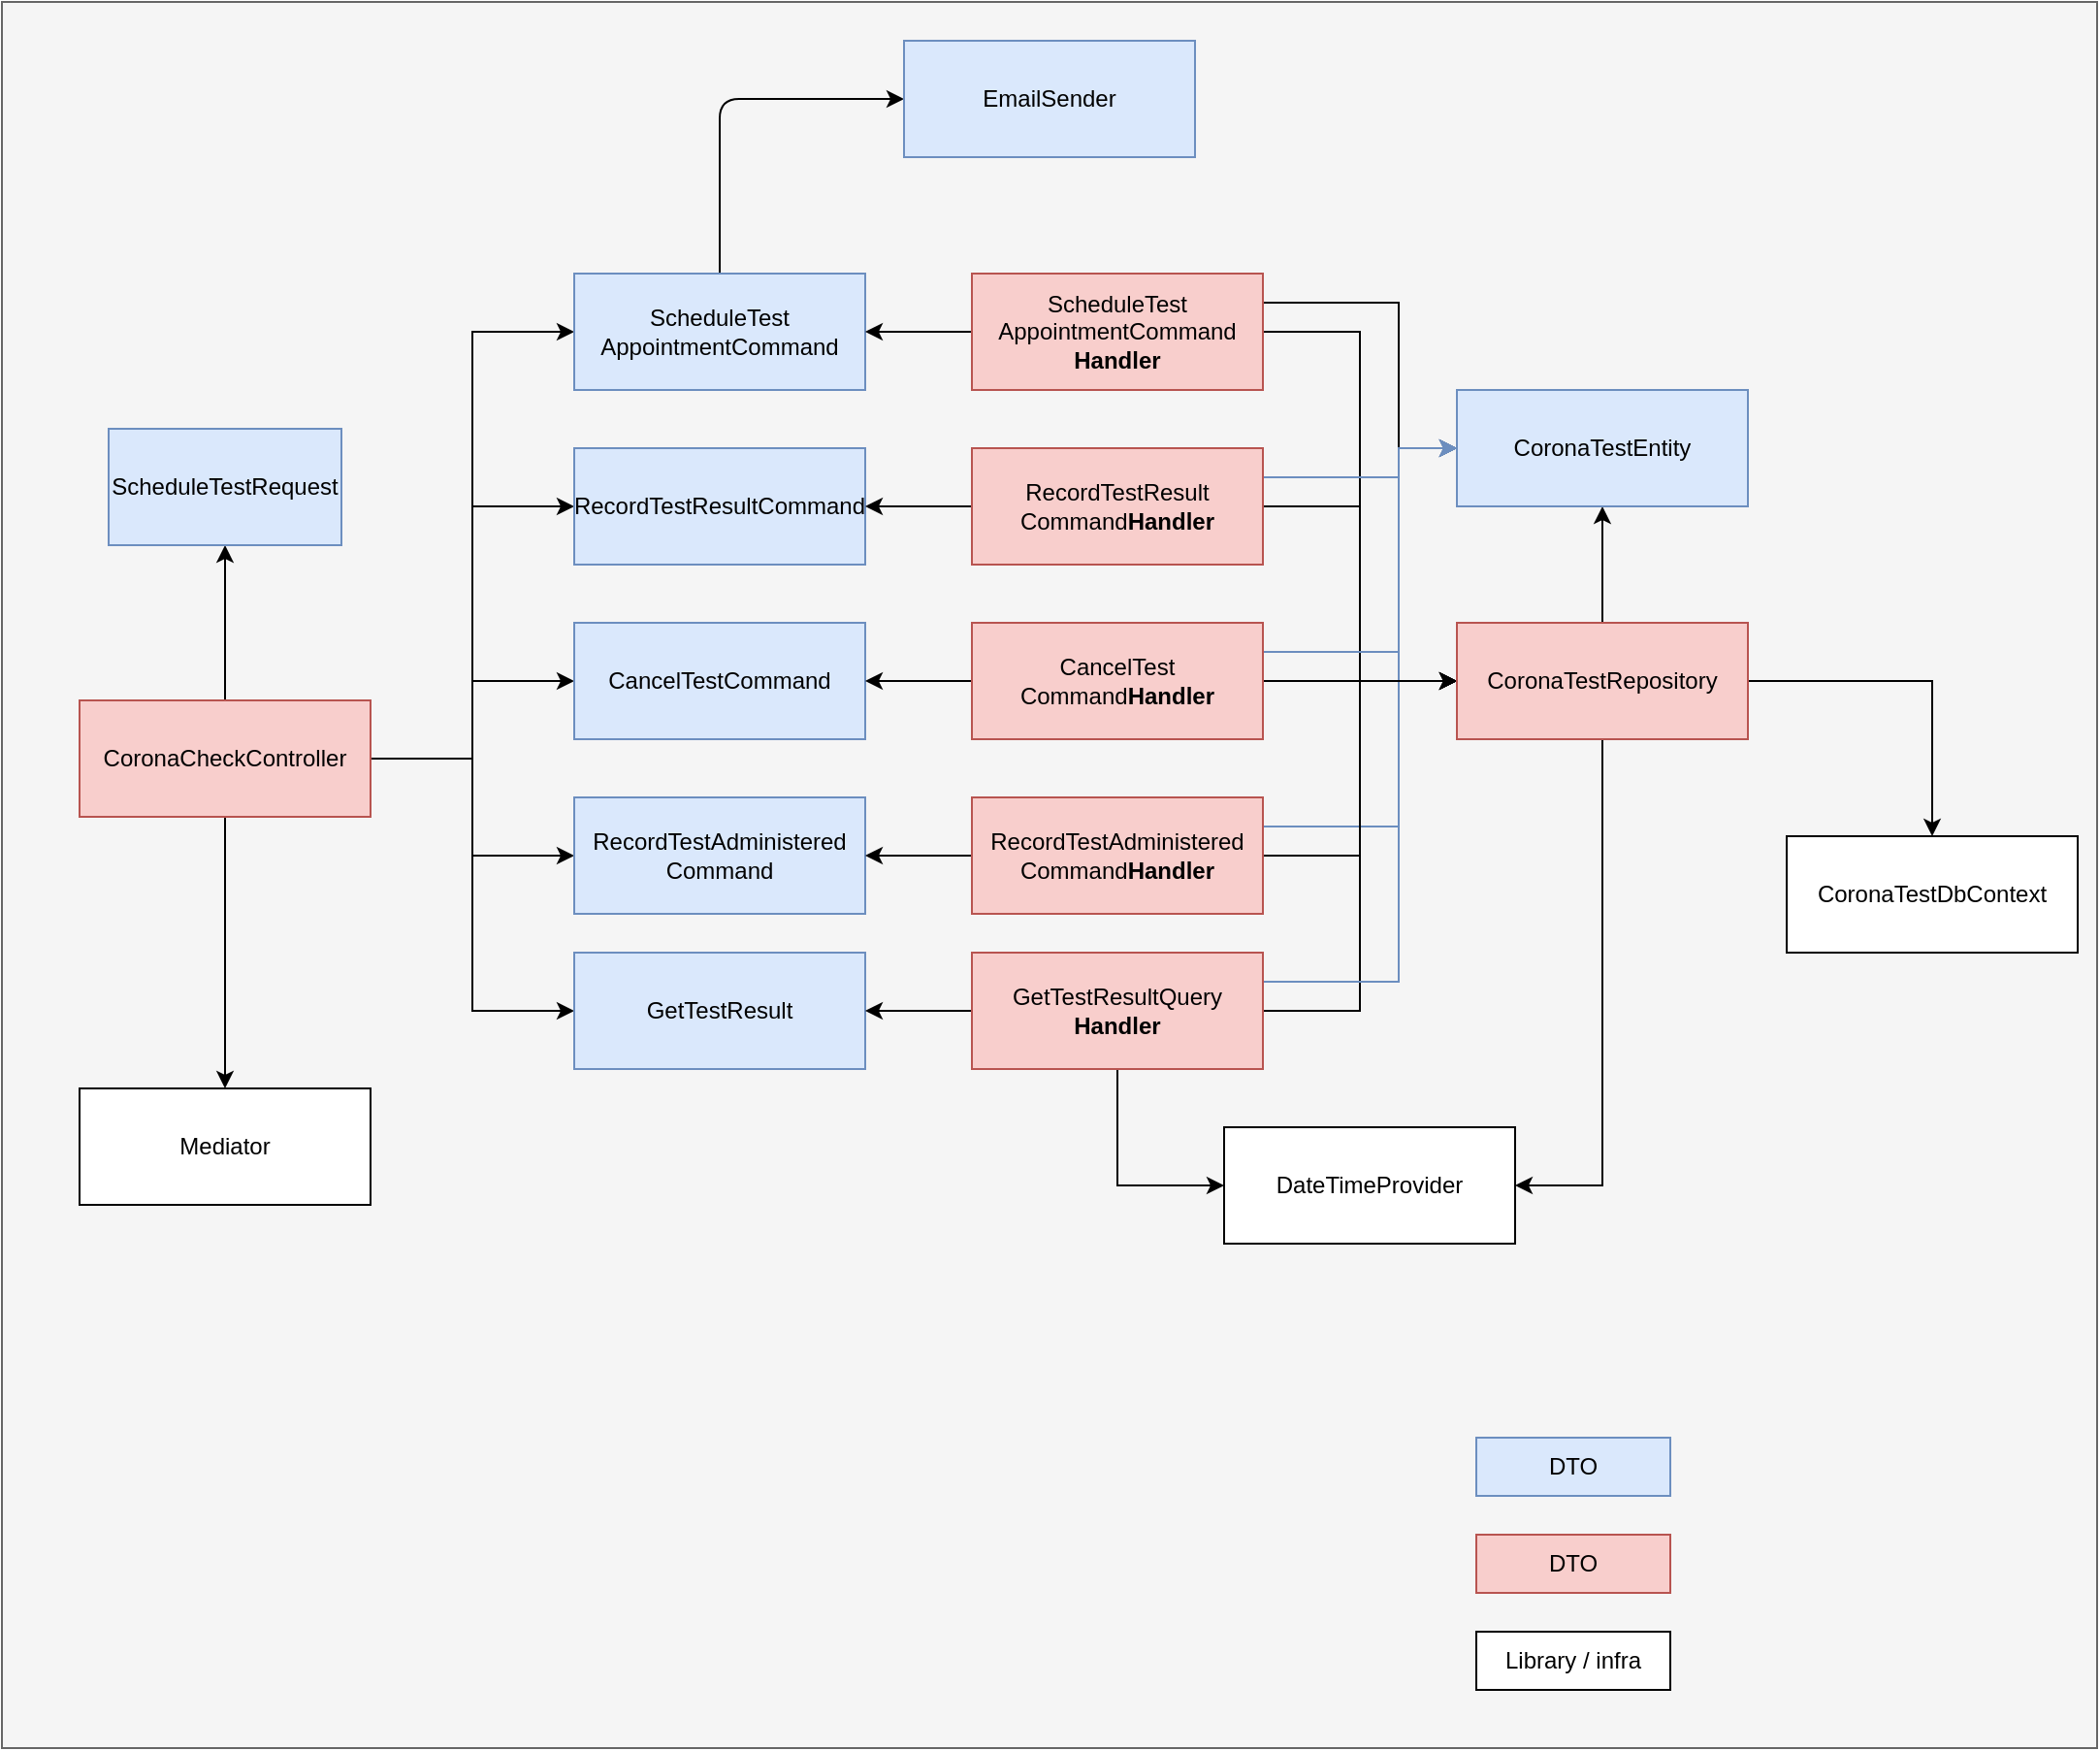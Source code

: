 <mxfile>
    <diagram id="86RDVfU4ysRdni3ZT20Q" name="Page-1">
        <mxGraphModel dx="2813" dy="2357" grid="1" gridSize="10" guides="1" tooltips="1" connect="1" arrows="1" fold="1" page="1" pageScale="1" pageWidth="850" pageHeight="1100" math="0" shadow="0">
            <root>
                <mxCell id="0"/>
                <mxCell id="1" parent="0"/>
                <mxCell id="rkC8hT0lrk7K58_BCCRL-49" value="" style="rounded=0;whiteSpace=wrap;html=1;fillColor=#f5f5f5;strokeColor=#666666;fontColor=#333333;" parent="1" vertex="1">
                    <mxGeometry x="130" y="-110" width="1080" height="900" as="geometry"/>
                </mxCell>
                <mxCell id="rkC8hT0lrk7K58_BCCRL-18" style="edgeStyle=orthogonalEdgeStyle;rounded=0;orthogonalLoop=1;jettySize=auto;html=1;exitX=0.5;exitY=1;exitDx=0;exitDy=0;" parent="1" source="rkC8hT0lrk7K58_BCCRL-1" target="rkC8hT0lrk7K58_BCCRL-2" edge="1">
                    <mxGeometry relative="1" as="geometry"/>
                </mxCell>
                <mxCell id="rkC8hT0lrk7K58_BCCRL-19" style="edgeStyle=orthogonalEdgeStyle;rounded=0;orthogonalLoop=1;jettySize=auto;html=1;exitX=1;exitY=0.5;exitDx=0;exitDy=0;entryX=0;entryY=0.5;entryDx=0;entryDy=0;" parent="1" source="rkC8hT0lrk7K58_BCCRL-1" target="rkC8hT0lrk7K58_BCCRL-4" edge="1">
                    <mxGeometry relative="1" as="geometry"/>
                </mxCell>
                <mxCell id="rkC8hT0lrk7K58_BCCRL-20" style="edgeStyle=orthogonalEdgeStyle;rounded=0;orthogonalLoop=1;jettySize=auto;html=1;exitX=1;exitY=0.5;exitDx=0;exitDy=0;entryX=0;entryY=0.5;entryDx=0;entryDy=0;" parent="1" source="rkC8hT0lrk7K58_BCCRL-1" target="rkC8hT0lrk7K58_BCCRL-3" edge="1">
                    <mxGeometry relative="1" as="geometry"/>
                </mxCell>
                <mxCell id="rkC8hT0lrk7K58_BCCRL-21" style="edgeStyle=orthogonalEdgeStyle;rounded=0;orthogonalLoop=1;jettySize=auto;html=1;entryX=0;entryY=0.5;entryDx=0;entryDy=0;" parent="1" source="rkC8hT0lrk7K58_BCCRL-1" target="rkC8hT0lrk7K58_BCCRL-7" edge="1">
                    <mxGeometry relative="1" as="geometry"/>
                </mxCell>
                <mxCell id="rkC8hT0lrk7K58_BCCRL-22" style="edgeStyle=orthogonalEdgeStyle;rounded=0;orthogonalLoop=1;jettySize=auto;html=1;entryX=0;entryY=0.5;entryDx=0;entryDy=0;" parent="1" source="rkC8hT0lrk7K58_BCCRL-1" target="rkC8hT0lrk7K58_BCCRL-5" edge="1">
                    <mxGeometry relative="1" as="geometry"/>
                </mxCell>
                <mxCell id="rkC8hT0lrk7K58_BCCRL-23" style="edgeStyle=orthogonalEdgeStyle;rounded=0;orthogonalLoop=1;jettySize=auto;html=1;entryX=0;entryY=0.5;entryDx=0;entryDy=0;" parent="1" source="rkC8hT0lrk7K58_BCCRL-1" target="rkC8hT0lrk7K58_BCCRL-6" edge="1">
                    <mxGeometry relative="1" as="geometry"/>
                </mxCell>
                <mxCell id="rkC8hT0lrk7K58_BCCRL-42" style="edgeStyle=orthogonalEdgeStyle;rounded=0;orthogonalLoop=1;jettySize=auto;html=1;exitX=0.5;exitY=0;exitDx=0;exitDy=0;entryX=0.5;entryY=1;entryDx=0;entryDy=0;" parent="1" source="rkC8hT0lrk7K58_BCCRL-1" target="rkC8hT0lrk7K58_BCCRL-41" edge="1">
                    <mxGeometry relative="1" as="geometry"/>
                </mxCell>
                <mxCell id="rkC8hT0lrk7K58_BCCRL-1" value="CoronaCheckController" style="rounded=0;whiteSpace=wrap;html=1;fillColor=#f8cecc;strokeColor=#b85450;" parent="1" vertex="1">
                    <mxGeometry x="170" y="250" width="150" height="60" as="geometry"/>
                </mxCell>
                <mxCell id="rkC8hT0lrk7K58_BCCRL-2" value="Mediator" style="rounded=0;whiteSpace=wrap;html=1;" parent="1" vertex="1">
                    <mxGeometry x="170" y="450" width="150" height="60" as="geometry"/>
                </mxCell>
                <mxCell id="rkC8hT0lrk7K58_BCCRL-3" value="RecordTestResultCommand" style="rounded=0;whiteSpace=wrap;html=1;fillColor=#dae8fc;strokeColor=#6c8ebf;" parent="1" vertex="1">
                    <mxGeometry x="425" y="120" width="150" height="60" as="geometry"/>
                </mxCell>
                <mxCell id="3" style="edgeStyle=none;html=1;entryX=0;entryY=0.5;entryDx=0;entryDy=0;" edge="1" parent="1" source="rkC8hT0lrk7K58_BCCRL-4" target="2">
                    <mxGeometry relative="1" as="geometry">
                        <Array as="points">
                            <mxPoint x="500" y="-60"/>
                        </Array>
                    </mxGeometry>
                </mxCell>
                <mxCell id="rkC8hT0lrk7K58_BCCRL-4" value="ScheduleTest&lt;span style=&quot;color: rgba(0 , 0 , 0 , 0) ; font-family: monospace ; font-size: 0px&quot;&gt;%3CmxGraphModel%3E%3Croot%3E%3CmxCell%20id%3D%220%22%2F%3E%3CmxCell%20id%3D%221%22%20parent%3D%220%22%2F%3E%3CmxCell%20id%3D%222%22%20value%3D%22RecordTestResultCommand%22%20style%3D%22rounded%3D0%3BwhiteSpace%3Dwrap%3Bhtml%3D1%3B%22%20vertex%3D%221%22%20parent%3D%221%22%3E%3CmxGeometry%20x%3D%22410%22%20y%3D%22180%22%20width%3D%22150%22%20height%3D%2260%22%20as%3D%22geometry%22%2F%3E%3C%2FmxCell%3E%3C%2Froot%3E%3C%2FmxGraphModel%3E&lt;/span&gt;&lt;br&gt;AppointmentCommand" style="rounded=0;whiteSpace=wrap;html=1;fillColor=#dae8fc;strokeColor=#6c8ebf;" parent="1" vertex="1">
                    <mxGeometry x="425" y="30" width="150" height="60" as="geometry"/>
                </mxCell>
                <mxCell id="rkC8hT0lrk7K58_BCCRL-5" value="RecordTestAdministered&lt;br&gt;Command" style="rounded=0;whiteSpace=wrap;html=1;fillColor=#dae8fc;strokeColor=#6c8ebf;" parent="1" vertex="1">
                    <mxGeometry x="425" y="300" width="150" height="60" as="geometry"/>
                </mxCell>
                <mxCell id="rkC8hT0lrk7K58_BCCRL-6" value="GetTestResult" style="rounded=0;whiteSpace=wrap;html=1;fillColor=#dae8fc;strokeColor=#6c8ebf;" parent="1" vertex="1">
                    <mxGeometry x="425" y="380" width="150" height="60" as="geometry"/>
                </mxCell>
                <mxCell id="rkC8hT0lrk7K58_BCCRL-7" value="CancelTestCommand" style="rounded=0;whiteSpace=wrap;html=1;fillColor=#dae8fc;strokeColor=#6c8ebf;" parent="1" vertex="1">
                    <mxGeometry x="425" y="210" width="150" height="60" as="geometry"/>
                </mxCell>
                <mxCell id="rkC8hT0lrk7K58_BCCRL-14" style="edgeStyle=orthogonalEdgeStyle;rounded=0;orthogonalLoop=1;jettySize=auto;html=1;exitX=0;exitY=0.5;exitDx=0;exitDy=0;" parent="1" source="rkC8hT0lrk7K58_BCCRL-8" target="rkC8hT0lrk7K58_BCCRL-4" edge="1">
                    <mxGeometry relative="1" as="geometry"/>
                </mxCell>
                <mxCell id="rkC8hT0lrk7K58_BCCRL-25" style="edgeStyle=orthogonalEdgeStyle;rounded=0;orthogonalLoop=1;jettySize=auto;html=1;exitX=1;exitY=0.5;exitDx=0;exitDy=0;entryX=0;entryY=0.5;entryDx=0;entryDy=0;" parent="1" source="rkC8hT0lrk7K58_BCCRL-8" target="rkC8hT0lrk7K58_BCCRL-24" edge="1">
                    <mxGeometry relative="1" as="geometry"/>
                </mxCell>
                <mxCell id="rkC8hT0lrk7K58_BCCRL-34" style="edgeStyle=orthogonalEdgeStyle;rounded=0;orthogonalLoop=1;jettySize=auto;html=1;exitX=1;exitY=0.25;exitDx=0;exitDy=0;entryX=0;entryY=0.5;entryDx=0;entryDy=0;" parent="1" source="rkC8hT0lrk7K58_BCCRL-8" target="rkC8hT0lrk7K58_BCCRL-32" edge="1">
                    <mxGeometry relative="1" as="geometry">
                        <Array as="points">
                            <mxPoint x="850" y="45"/>
                            <mxPoint x="850" y="120"/>
                        </Array>
                    </mxGeometry>
                </mxCell>
                <mxCell id="rkC8hT0lrk7K58_BCCRL-8" value="ScheduleTest&lt;span style=&quot;color: rgba(0 , 0 , 0 , 0) ; font-family: monospace ; font-size: 0px&quot;&gt;%3CmxGraphModel%3E%3Croot%3E%3CmxCell%20id%3D%220%22%2F%3E%3CmxCell%20id%3D%221%22%20parent%3D%220%22%2F%3E%3CmxCell%20id%3D%222%22%20value%3D%22RecordTestResultCommand%22%20style%3D%22rounded%3D0%3BwhiteSpace%3Dwrap%3Bhtml%3D1%3B%22%20vertex%3D%221%22%20parent%3D%221%22%3E%3CmxGeometry%20x%3D%22410%22%20y%3D%22180%22%20width%3D%22150%22%20height%3D%2260%22%20as%3D%22geometry%22%2F%3E%3C%2FmxCell%3E%3C%2Froot%3E%3C%2FmxGraphModel%3E&lt;/span&gt;&lt;br&gt;AppointmentCommand&lt;br&gt;&lt;b&gt;Handler&lt;/b&gt;" style="rounded=0;whiteSpace=wrap;html=1;fillColor=#f8cecc;strokeColor=#b85450;" parent="1" vertex="1">
                    <mxGeometry x="630" y="30" width="150" height="60" as="geometry"/>
                </mxCell>
                <mxCell id="rkC8hT0lrk7K58_BCCRL-13" value="" style="edgeStyle=orthogonalEdgeStyle;rounded=0;orthogonalLoop=1;jettySize=auto;html=1;" parent="1" source="rkC8hT0lrk7K58_BCCRL-9" target="rkC8hT0lrk7K58_BCCRL-3" edge="1">
                    <mxGeometry relative="1" as="geometry"/>
                </mxCell>
                <mxCell id="rkC8hT0lrk7K58_BCCRL-26" style="edgeStyle=orthogonalEdgeStyle;rounded=0;orthogonalLoop=1;jettySize=auto;html=1;entryX=0;entryY=0.5;entryDx=0;entryDy=0;" parent="1" source="rkC8hT0lrk7K58_BCCRL-9" target="rkC8hT0lrk7K58_BCCRL-24" edge="1">
                    <mxGeometry relative="1" as="geometry"/>
                </mxCell>
                <mxCell id="rkC8hT0lrk7K58_BCCRL-36" style="edgeStyle=orthogonalEdgeStyle;rounded=0;orthogonalLoop=1;jettySize=auto;html=1;exitX=1;exitY=0.25;exitDx=0;exitDy=0;entryX=0;entryY=0.5;entryDx=0;entryDy=0;fillColor=#dae8fc;strokeColor=#6c8ebf;" parent="1" source="rkC8hT0lrk7K58_BCCRL-9" target="rkC8hT0lrk7K58_BCCRL-32" edge="1">
                    <mxGeometry relative="1" as="geometry">
                        <Array as="points">
                            <mxPoint x="850" y="135"/>
                            <mxPoint x="850" y="120"/>
                        </Array>
                    </mxGeometry>
                </mxCell>
                <mxCell id="rkC8hT0lrk7K58_BCCRL-9" value="RecordTestResult&lt;br&gt;Command&lt;b&gt;Handler&lt;/b&gt;" style="rounded=0;whiteSpace=wrap;html=1;fillColor=#f8cecc;strokeColor=#b85450;" parent="1" vertex="1">
                    <mxGeometry x="630" y="120" width="150" height="60" as="geometry"/>
                </mxCell>
                <mxCell id="rkC8hT0lrk7K58_BCCRL-16" style="edgeStyle=orthogonalEdgeStyle;rounded=0;orthogonalLoop=1;jettySize=auto;html=1;exitX=0;exitY=0.5;exitDx=0;exitDy=0;entryX=1;entryY=0.5;entryDx=0;entryDy=0;" parent="1" source="rkC8hT0lrk7K58_BCCRL-10" target="rkC8hT0lrk7K58_BCCRL-5" edge="1">
                    <mxGeometry relative="1" as="geometry"/>
                </mxCell>
                <mxCell id="rkC8hT0lrk7K58_BCCRL-28" style="edgeStyle=orthogonalEdgeStyle;rounded=0;orthogonalLoop=1;jettySize=auto;html=1;entryX=0;entryY=0.5;entryDx=0;entryDy=0;" parent="1" source="rkC8hT0lrk7K58_BCCRL-10" target="rkC8hT0lrk7K58_BCCRL-24" edge="1">
                    <mxGeometry relative="1" as="geometry"/>
                </mxCell>
                <mxCell id="rkC8hT0lrk7K58_BCCRL-38" style="edgeStyle=orthogonalEdgeStyle;rounded=0;orthogonalLoop=1;jettySize=auto;html=1;exitX=1;exitY=0.25;exitDx=0;exitDy=0;entryX=0;entryY=0.5;entryDx=0;entryDy=0;fillColor=#dae8fc;strokeColor=#6c8ebf;" parent="1" source="rkC8hT0lrk7K58_BCCRL-10" target="rkC8hT0lrk7K58_BCCRL-32" edge="1">
                    <mxGeometry relative="1" as="geometry">
                        <Array as="points">
                            <mxPoint x="850" y="315"/>
                            <mxPoint x="850" y="120"/>
                        </Array>
                    </mxGeometry>
                </mxCell>
                <mxCell id="rkC8hT0lrk7K58_BCCRL-10" value="RecordTestAdministered&lt;br&gt;Command&lt;b&gt;Handler&lt;/b&gt;" style="rounded=0;whiteSpace=wrap;html=1;fillColor=#f8cecc;strokeColor=#b85450;" parent="1" vertex="1">
                    <mxGeometry x="630" y="300" width="150" height="60" as="geometry"/>
                </mxCell>
                <mxCell id="rkC8hT0lrk7K58_BCCRL-17" style="edgeStyle=orthogonalEdgeStyle;rounded=0;orthogonalLoop=1;jettySize=auto;html=1;exitX=0;exitY=0.5;exitDx=0;exitDy=0;entryX=1;entryY=0.5;entryDx=0;entryDy=0;" parent="1" source="rkC8hT0lrk7K58_BCCRL-11" target="rkC8hT0lrk7K58_BCCRL-6" edge="1">
                    <mxGeometry relative="1" as="geometry"/>
                </mxCell>
                <mxCell id="rkC8hT0lrk7K58_BCCRL-29" style="edgeStyle=orthogonalEdgeStyle;rounded=0;orthogonalLoop=1;jettySize=auto;html=1;entryX=0;entryY=0.5;entryDx=0;entryDy=0;" parent="1" source="rkC8hT0lrk7K58_BCCRL-11" target="rkC8hT0lrk7K58_BCCRL-24" edge="1">
                    <mxGeometry relative="1" as="geometry"/>
                </mxCell>
                <mxCell id="rkC8hT0lrk7K58_BCCRL-39" style="edgeStyle=orthogonalEdgeStyle;rounded=0;orthogonalLoop=1;jettySize=auto;html=1;exitX=1;exitY=0.25;exitDx=0;exitDy=0;entryX=0;entryY=0.5;entryDx=0;entryDy=0;fillColor=#dae8fc;strokeColor=#6c8ebf;" parent="1" source="rkC8hT0lrk7K58_BCCRL-11" target="rkC8hT0lrk7K58_BCCRL-32" edge="1">
                    <mxGeometry relative="1" as="geometry">
                        <Array as="points">
                            <mxPoint x="850" y="395"/>
                            <mxPoint x="850" y="120"/>
                        </Array>
                    </mxGeometry>
                </mxCell>
                <mxCell id="rkC8hT0lrk7K58_BCCRL-47" style="edgeStyle=orthogonalEdgeStyle;rounded=0;orthogonalLoop=1;jettySize=auto;html=1;exitX=0.5;exitY=1;exitDx=0;exitDy=0;entryX=0;entryY=0.5;entryDx=0;entryDy=0;" parent="1" source="rkC8hT0lrk7K58_BCCRL-11" target="rkC8hT0lrk7K58_BCCRL-46" edge="1">
                    <mxGeometry relative="1" as="geometry"/>
                </mxCell>
                <mxCell id="rkC8hT0lrk7K58_BCCRL-11" value="GetTestResultQuery&lt;br&gt;&lt;b&gt;Handler&lt;/b&gt;" style="rounded=0;whiteSpace=wrap;html=1;fillColor=#f8cecc;strokeColor=#b85450;" parent="1" vertex="1">
                    <mxGeometry x="630" y="380" width="150" height="60" as="geometry"/>
                </mxCell>
                <mxCell id="rkC8hT0lrk7K58_BCCRL-15" style="edgeStyle=orthogonalEdgeStyle;rounded=0;orthogonalLoop=1;jettySize=auto;html=1;exitX=0;exitY=0.5;exitDx=0;exitDy=0;" parent="1" source="rkC8hT0lrk7K58_BCCRL-12" target="rkC8hT0lrk7K58_BCCRL-7" edge="1">
                    <mxGeometry relative="1" as="geometry"/>
                </mxCell>
                <mxCell id="rkC8hT0lrk7K58_BCCRL-27" style="edgeStyle=orthogonalEdgeStyle;rounded=0;orthogonalLoop=1;jettySize=auto;html=1;exitX=1;exitY=0.5;exitDx=0;exitDy=0;entryX=0;entryY=0.5;entryDx=0;entryDy=0;" parent="1" source="rkC8hT0lrk7K58_BCCRL-12" target="rkC8hT0lrk7K58_BCCRL-24" edge="1">
                    <mxGeometry relative="1" as="geometry"/>
                </mxCell>
                <mxCell id="rkC8hT0lrk7K58_BCCRL-37" style="edgeStyle=orthogonalEdgeStyle;rounded=0;orthogonalLoop=1;jettySize=auto;html=1;exitX=1;exitY=0.25;exitDx=0;exitDy=0;fillColor=#dae8fc;strokeColor=#6c8ebf;" parent="1" source="rkC8hT0lrk7K58_BCCRL-12" edge="1">
                    <mxGeometry relative="1" as="geometry">
                        <mxPoint x="880" y="120" as="targetPoint"/>
                        <Array as="points">
                            <mxPoint x="850" y="225"/>
                            <mxPoint x="850" y="120"/>
                        </Array>
                    </mxGeometry>
                </mxCell>
                <mxCell id="rkC8hT0lrk7K58_BCCRL-12" value="CancelTest&lt;br&gt;Command&lt;b&gt;Handler&lt;/b&gt;" style="rounded=0;whiteSpace=wrap;html=1;fillColor=#f8cecc;strokeColor=#b85450;" parent="1" vertex="1">
                    <mxGeometry x="630" y="210" width="150" height="60" as="geometry"/>
                </mxCell>
                <mxCell id="rkC8hT0lrk7K58_BCCRL-31" style="edgeStyle=orthogonalEdgeStyle;rounded=0;orthogonalLoop=1;jettySize=auto;html=1;exitX=1;exitY=0.5;exitDx=0;exitDy=0;" parent="1" source="rkC8hT0lrk7K58_BCCRL-24" target="rkC8hT0lrk7K58_BCCRL-30" edge="1">
                    <mxGeometry relative="1" as="geometry"/>
                </mxCell>
                <mxCell id="rkC8hT0lrk7K58_BCCRL-33" style="edgeStyle=orthogonalEdgeStyle;rounded=0;orthogonalLoop=1;jettySize=auto;html=1;exitX=0.5;exitY=0;exitDx=0;exitDy=0;entryX=0.5;entryY=1;entryDx=0;entryDy=0;" parent="1" source="rkC8hT0lrk7K58_BCCRL-24" target="rkC8hT0lrk7K58_BCCRL-32" edge="1">
                    <mxGeometry relative="1" as="geometry"/>
                </mxCell>
                <mxCell id="rkC8hT0lrk7K58_BCCRL-48" style="edgeStyle=orthogonalEdgeStyle;rounded=0;orthogonalLoop=1;jettySize=auto;html=1;exitX=0.5;exitY=1;exitDx=0;exitDy=0;entryX=1;entryY=0.5;entryDx=0;entryDy=0;" parent="1" source="rkC8hT0lrk7K58_BCCRL-24" target="rkC8hT0lrk7K58_BCCRL-46" edge="1">
                    <mxGeometry relative="1" as="geometry"/>
                </mxCell>
                <mxCell id="rkC8hT0lrk7K58_BCCRL-24" value="CoronaTestRepository" style="rounded=0;whiteSpace=wrap;html=1;fillColor=#f8cecc;strokeColor=#b85450;" parent="1" vertex="1">
                    <mxGeometry x="880" y="210" width="150" height="60" as="geometry"/>
                </mxCell>
                <mxCell id="rkC8hT0lrk7K58_BCCRL-30" value="CoronaTestDbContext" style="rounded=0;whiteSpace=wrap;html=1;" parent="1" vertex="1">
                    <mxGeometry x="1050" y="320" width="150" height="60" as="geometry"/>
                </mxCell>
                <mxCell id="rkC8hT0lrk7K58_BCCRL-32" value="CoronaTestEntity" style="rounded=0;whiteSpace=wrap;html=1;fillColor=#dae8fc;strokeColor=#6c8ebf;" parent="1" vertex="1">
                    <mxGeometry x="880" y="90" width="150" height="60" as="geometry"/>
                </mxCell>
                <mxCell id="rkC8hT0lrk7K58_BCCRL-41" value="ScheduleTestRequest" style="rounded=0;whiteSpace=wrap;html=1;fillColor=#dae8fc;strokeColor=#6c8ebf;" parent="1" vertex="1">
                    <mxGeometry x="185" y="110" width="120" height="60" as="geometry"/>
                </mxCell>
                <mxCell id="rkC8hT0lrk7K58_BCCRL-43" value="DTO" style="rounded=0;whiteSpace=wrap;html=1;fillColor=#dae8fc;strokeColor=#6c8ebf;" parent="1" vertex="1">
                    <mxGeometry x="890" y="630" width="100" height="30" as="geometry"/>
                </mxCell>
                <mxCell id="rkC8hT0lrk7K58_BCCRL-44" value="DTO" style="rounded=0;whiteSpace=wrap;html=1;fillColor=#f8cecc;strokeColor=#b85450;" parent="1" vertex="1">
                    <mxGeometry x="890" y="680" width="100" height="30" as="geometry"/>
                </mxCell>
                <mxCell id="rkC8hT0lrk7K58_BCCRL-45" value="Library / infra" style="rounded=0;whiteSpace=wrap;html=1;" parent="1" vertex="1">
                    <mxGeometry x="890" y="730" width="100" height="30" as="geometry"/>
                </mxCell>
                <mxCell id="rkC8hT0lrk7K58_BCCRL-46" value="DateTimeProvider" style="rounded=0;whiteSpace=wrap;html=1;" parent="1" vertex="1">
                    <mxGeometry x="760" y="470" width="150" height="60" as="geometry"/>
                </mxCell>
                <mxCell id="2" value="EmailSender" style="rounded=0;whiteSpace=wrap;html=1;fillColor=#dae8fc;strokeColor=#6c8ebf;" vertex="1" parent="1">
                    <mxGeometry x="595" y="-90" width="150" height="60" as="geometry"/>
                </mxCell>
            </root>
        </mxGraphModel>
    </diagram>
</mxfile>